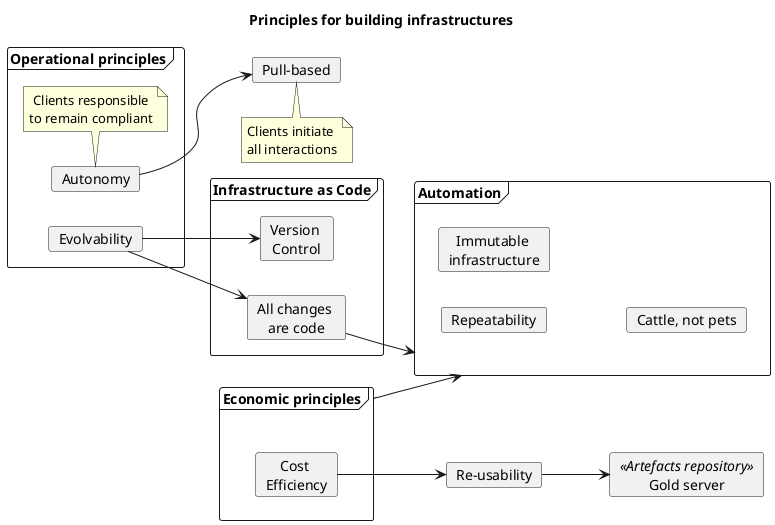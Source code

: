 @startuml

title Principles for building infrastructures

left to right direction
skinparam defaultTextAlignment center

frame "Economic principles" as econ {
	card "Cost \nEfficiency" as cost
}

frame "Operational principles" {
	card "Evolvability" as evol
	card "Autonomy" as autonomy
	note bottom: Clients responsible\nto remain compliant
}


frame "Automation" as auto {
	card "Repeatability" as repeat
	card "Immutable \ninfrastructure" as ii
	card "Cattle, not pets" as cattle
}

card "Re-usability" as reuse
cost --> reuse
econ --> auto
card "Pull-based" as pull
note bottom: Clients initiate \nall interactions

frame "Infrastructure as Code" as iac {
	card "Version \nControl" as vc
	card "All changes \nare code" as acac
}

card "Gold server" <<Artefacts repository>> as artefacts

evol --> acac
acac --> auto
autonomy --> pull
evol --> vc
reuse --> artefacts

@enduml
